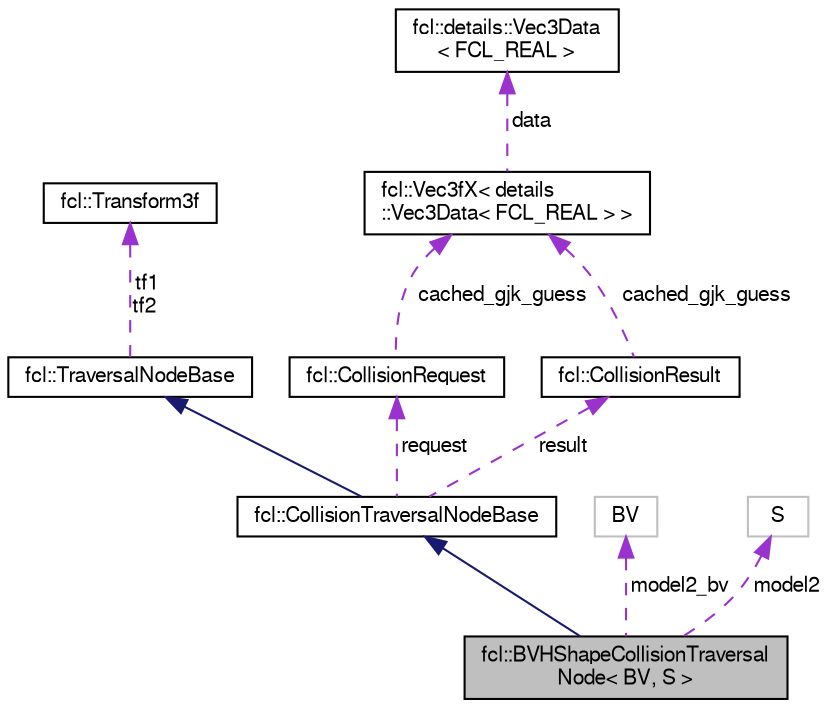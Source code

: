 digraph "fcl::BVHShapeCollisionTraversalNode&lt; BV, S &gt;"
{
  edge [fontname="FreeSans",fontsize="10",labelfontname="FreeSans",labelfontsize="10"];
  node [fontname="FreeSans",fontsize="10",shape=record];
  Node1 [label="fcl::BVHShapeCollisionTraversal\lNode\< BV, S \>",height=0.2,width=0.4,color="black", fillcolor="grey75", style="filled" fontcolor="black"];
  Node2 -> Node1 [dir="back",color="midnightblue",fontsize="10",style="solid",fontname="FreeSans"];
  Node2 [label="fcl::CollisionTraversalNodeBase",height=0.2,width=0.4,color="black", fillcolor="white", style="filled",URL="$a00032.html",tooltip="Node structure encoding the information required for collision traversal. "];
  Node3 -> Node2 [dir="back",color="midnightblue",fontsize="10",style="solid",fontname="FreeSans"];
  Node3 [label="fcl::TraversalNodeBase",height=0.2,width=0.4,color="black", fillcolor="white", style="filled",URL="$a00214.html",tooltip="Node structure encoding the information required for traversal. "];
  Node4 -> Node3 [dir="back",color="darkorchid3",fontsize="10",style="dashed",label=" tf1\ntf2" ,fontname="FreeSans"];
  Node4 [label="fcl::Transform3f",height=0.2,width=0.4,color="black", fillcolor="white", style="filled",URL="$a00212.html",tooltip="Simple transform class used locally by InterpMotion. "];
  Node5 -> Node2 [dir="back",color="darkorchid3",fontsize="10",style="dashed",label=" request" ,fontname="FreeSans"];
  Node5 [label="fcl::CollisionRequest",height=0.2,width=0.4,color="black", fillcolor="white", style="filled",URL="$a00030.html",tooltip="request to the collision algorithm "];
  Node6 -> Node5 [dir="back",color="darkorchid3",fontsize="10",style="dashed",label=" cached_gjk_guess" ,fontname="FreeSans"];
  Node6 [label="fcl::Vec3fX\< details\l::Vec3Data\< FCL_REAL \> \>",height=0.2,width=0.4,color="black", fillcolor="white", style="filled",URL="$a00223.html"];
  Node7 -> Node6 [dir="back",color="darkorchid3",fontsize="10",style="dashed",label=" data" ,fontname="FreeSans"];
  Node7 [label="fcl::details::Vec3Data\l\< FCL_REAL \>",height=0.2,width=0.4,color="black", fillcolor="white", style="filled",URL="$a00222.html"];
  Node8 -> Node2 [dir="back",color="darkorchid3",fontsize="10",style="dashed",label=" result" ,fontname="FreeSans"];
  Node8 [label="fcl::CollisionResult",height=0.2,width=0.4,color="black", fillcolor="white", style="filled",URL="$a00031.html",tooltip="collision result "];
  Node6 -> Node8 [dir="back",color="darkorchid3",fontsize="10",style="dashed",label=" cached_gjk_guess" ,fontname="FreeSans"];
  Node9 -> Node1 [dir="back",color="darkorchid3",fontsize="10",style="dashed",label=" model2_bv" ,fontname="FreeSans"];
  Node9 [label="BV",height=0.2,width=0.4,color="grey75", fillcolor="white", style="filled"];
  Node10 -> Node1 [dir="back",color="darkorchid3",fontsize="10",style="dashed",label=" model2" ,fontname="FreeSans"];
  Node10 [label="S",height=0.2,width=0.4,color="grey75", fillcolor="white", style="filled"];
}
